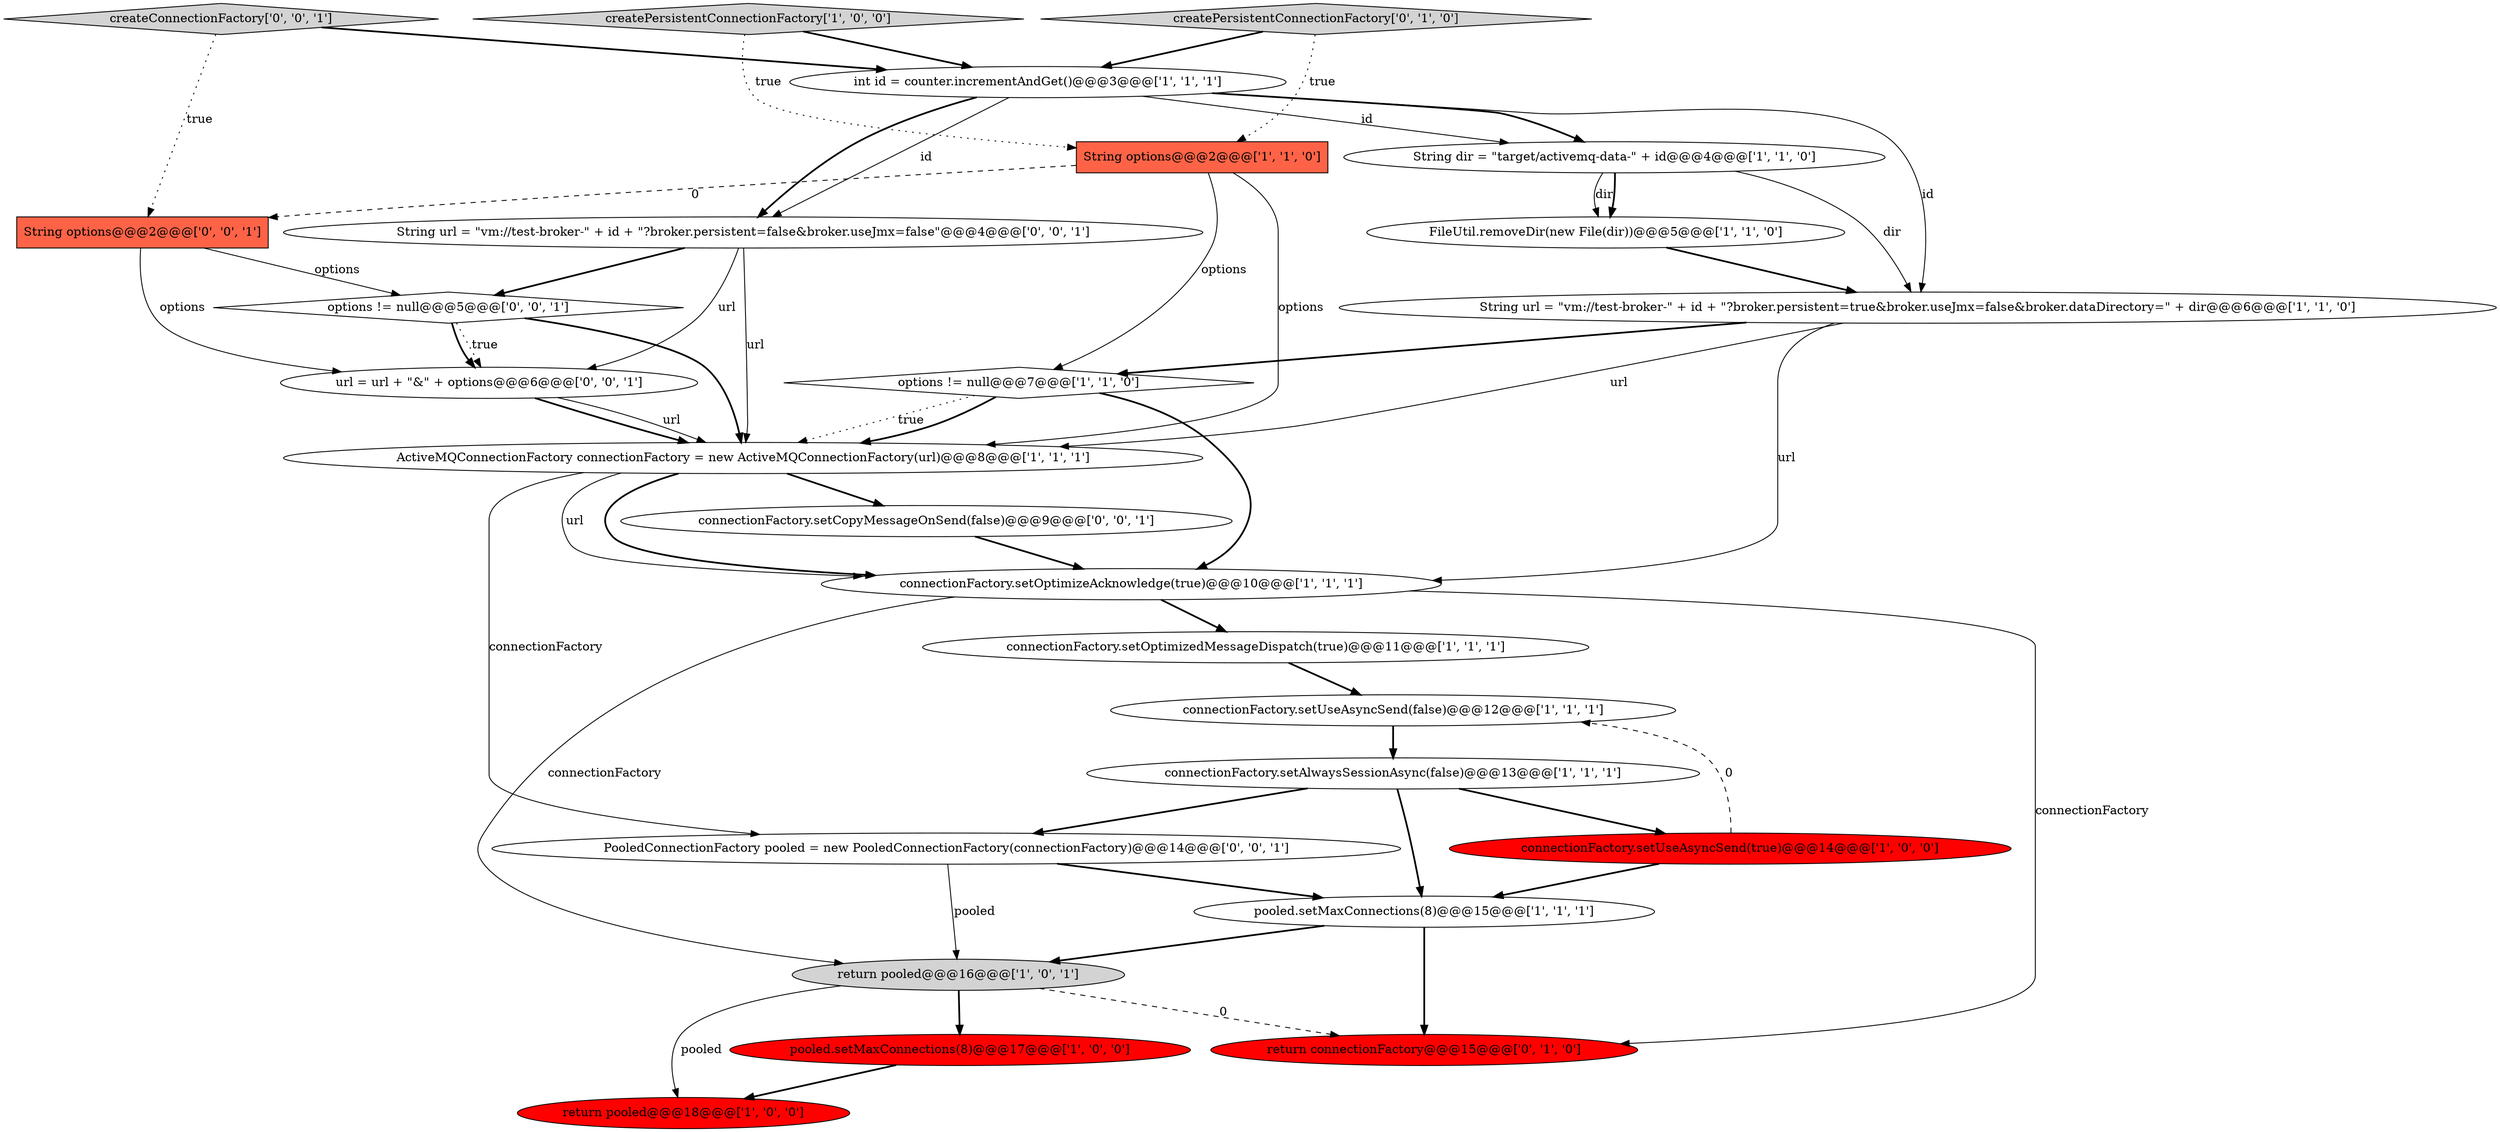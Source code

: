 digraph {
9 [style = filled, label = "int id = counter.incrementAndGet()@@@3@@@['1', '1', '1']", fillcolor = white, shape = ellipse image = "AAA0AAABBB1BBB"];
0 [style = filled, label = "options != null@@@7@@@['1', '1', '0']", fillcolor = white, shape = diamond image = "AAA0AAABBB1BBB"];
2 [style = filled, label = "String dir = \"target/activemq-data-\" + id@@@4@@@['1', '1', '0']", fillcolor = white, shape = ellipse image = "AAA0AAABBB1BBB"];
18 [style = filled, label = "createPersistentConnectionFactory['0', '1', '0']", fillcolor = lightgray, shape = diamond image = "AAA0AAABBB2BBB"];
10 [style = filled, label = "ActiveMQConnectionFactory connectionFactory = new ActiveMQConnectionFactory(url)@@@8@@@['1', '1', '1']", fillcolor = white, shape = ellipse image = "AAA0AAABBB1BBB"];
6 [style = filled, label = "return pooled@@@16@@@['1', '0', '1']", fillcolor = lightgray, shape = ellipse image = "AAA0AAABBB1BBB"];
17 [style = filled, label = "return connectionFactory@@@15@@@['0', '1', '0']", fillcolor = red, shape = ellipse image = "AAA1AAABBB2BBB"];
25 [style = filled, label = "PooledConnectionFactory pooled = new PooledConnectionFactory(connectionFactory)@@@14@@@['0', '0', '1']", fillcolor = white, shape = ellipse image = "AAA0AAABBB3BBB"];
1 [style = filled, label = "connectionFactory.setAlwaysSessionAsync(false)@@@13@@@['1', '1', '1']", fillcolor = white, shape = ellipse image = "AAA0AAABBB1BBB"];
14 [style = filled, label = "FileUtil.removeDir(new File(dir))@@@5@@@['1', '1', '0']", fillcolor = white, shape = ellipse image = "AAA0AAABBB1BBB"];
20 [style = filled, label = "connectionFactory.setCopyMessageOnSend(false)@@@9@@@['0', '0', '1']", fillcolor = white, shape = ellipse image = "AAA0AAABBB3BBB"];
16 [style = filled, label = "pooled.setMaxConnections(8)@@@15@@@['1', '1', '1']", fillcolor = white, shape = ellipse image = "AAA0AAABBB1BBB"];
3 [style = filled, label = "return pooled@@@18@@@['1', '0', '0']", fillcolor = red, shape = ellipse image = "AAA1AAABBB1BBB"];
15 [style = filled, label = "String url = \"vm://test-broker-\" + id + \"?broker.persistent=true&broker.useJmx=false&broker.dataDirectory=\" + dir@@@6@@@['1', '1', '0']", fillcolor = white, shape = ellipse image = "AAA0AAABBB1BBB"];
22 [style = filled, label = "createConnectionFactory['0', '0', '1']", fillcolor = lightgray, shape = diamond image = "AAA0AAABBB3BBB"];
11 [style = filled, label = "connectionFactory.setUseAsyncSend(false)@@@12@@@['1', '1', '1']", fillcolor = white, shape = ellipse image = "AAA0AAABBB1BBB"];
19 [style = filled, label = "url = url + \"&\" + options@@@6@@@['0', '0', '1']", fillcolor = white, shape = ellipse image = "AAA0AAABBB3BBB"];
4 [style = filled, label = "createPersistentConnectionFactory['1', '0', '0']", fillcolor = lightgray, shape = diamond image = "AAA0AAABBB1BBB"];
13 [style = filled, label = "connectionFactory.setUseAsyncSend(true)@@@14@@@['1', '0', '0']", fillcolor = red, shape = ellipse image = "AAA1AAABBB1BBB"];
7 [style = filled, label = "pooled.setMaxConnections(8)@@@17@@@['1', '0', '0']", fillcolor = red, shape = ellipse image = "AAA1AAABBB1BBB"];
5 [style = filled, label = "connectionFactory.setOptimizedMessageDispatch(true)@@@11@@@['1', '1', '1']", fillcolor = white, shape = ellipse image = "AAA0AAABBB1BBB"];
24 [style = filled, label = "String url = \"vm://test-broker-\" + id + \"?broker.persistent=false&broker.useJmx=false\"@@@4@@@['0', '0', '1']", fillcolor = white, shape = ellipse image = "AAA0AAABBB3BBB"];
8 [style = filled, label = "String options@@@2@@@['1', '1', '0']", fillcolor = tomato, shape = box image = "AAA0AAABBB1BBB"];
21 [style = filled, label = "options != null@@@5@@@['0', '0', '1']", fillcolor = white, shape = diamond image = "AAA0AAABBB3BBB"];
23 [style = filled, label = "String options@@@2@@@['0', '0', '1']", fillcolor = tomato, shape = box image = "AAA0AAABBB3BBB"];
12 [style = filled, label = "connectionFactory.setOptimizeAcknowledge(true)@@@10@@@['1', '1', '1']", fillcolor = white, shape = ellipse image = "AAA0AAABBB1BBB"];
4->9 [style = bold, label=""];
21->10 [style = bold, label=""];
12->6 [style = solid, label="connectionFactory"];
10->20 [style = bold, label=""];
10->25 [style = solid, label="connectionFactory"];
2->15 [style = solid, label="dir"];
12->5 [style = bold, label=""];
22->23 [style = dotted, label="true"];
21->19 [style = bold, label=""];
23->21 [style = solid, label="options"];
0->10 [style = dotted, label="true"];
9->2 [style = bold, label=""];
15->12 [style = solid, label="url"];
11->1 [style = bold, label=""];
12->17 [style = solid, label="connectionFactory"];
0->12 [style = bold, label=""];
16->6 [style = bold, label=""];
22->9 [style = bold, label=""];
8->10 [style = solid, label="options"];
8->23 [style = dashed, label="0"];
4->8 [style = dotted, label="true"];
19->10 [style = bold, label=""];
18->8 [style = dotted, label="true"];
6->17 [style = dashed, label="0"];
16->17 [style = bold, label=""];
25->16 [style = bold, label=""];
23->19 [style = solid, label="options"];
15->10 [style = solid, label="url"];
1->13 [style = bold, label=""];
13->16 [style = bold, label=""];
7->3 [style = bold, label=""];
10->12 [style = solid, label="url"];
9->15 [style = solid, label="id"];
2->14 [style = solid, label="dir"];
8->0 [style = solid, label="options"];
0->10 [style = bold, label=""];
19->10 [style = solid, label="url"];
24->10 [style = solid, label="url"];
24->21 [style = bold, label=""];
10->12 [style = bold, label=""];
1->16 [style = bold, label=""];
9->24 [style = solid, label="id"];
15->0 [style = bold, label=""];
21->19 [style = dotted, label="true"];
2->14 [style = bold, label=""];
20->12 [style = bold, label=""];
18->9 [style = bold, label=""];
9->2 [style = solid, label="id"];
14->15 [style = bold, label=""];
5->11 [style = bold, label=""];
6->7 [style = bold, label=""];
6->3 [style = solid, label="pooled"];
1->25 [style = bold, label=""];
13->11 [style = dashed, label="0"];
9->24 [style = bold, label=""];
25->6 [style = solid, label="pooled"];
24->19 [style = solid, label="url"];
}
